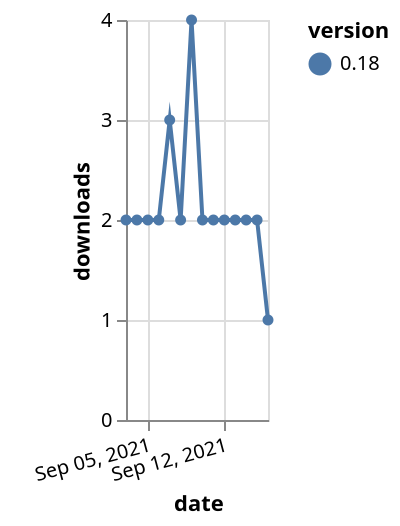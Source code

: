 {"$schema": "https://vega.github.io/schema/vega-lite/v5.json", "description": "A simple bar chart with embedded data.", "data": {"values": [{"date": "2021-09-03", "total": 2679, "delta": 2, "version": "0.18"}, {"date": "2021-09-04", "total": 2681, "delta": 2, "version": "0.18"}, {"date": "2021-09-05", "total": 2683, "delta": 2, "version": "0.18"}, {"date": "2021-09-06", "total": 2685, "delta": 2, "version": "0.18"}, {"date": "2021-09-07", "total": 2688, "delta": 3, "version": "0.18"}, {"date": "2021-09-08", "total": 2690, "delta": 2, "version": "0.18"}, {"date": "2021-09-09", "total": 2694, "delta": 4, "version": "0.18"}, {"date": "2021-09-10", "total": 2696, "delta": 2, "version": "0.18"}, {"date": "2021-09-11", "total": 2698, "delta": 2, "version": "0.18"}, {"date": "2021-09-12", "total": 2700, "delta": 2, "version": "0.18"}, {"date": "2021-09-13", "total": 2702, "delta": 2, "version": "0.18"}, {"date": "2021-09-14", "total": 2704, "delta": 2, "version": "0.18"}, {"date": "2021-09-15", "total": 2706, "delta": 2, "version": "0.18"}, {"date": "2021-09-16", "total": 2707, "delta": 1, "version": "0.18"}]}, "width": "container", "mark": {"type": "line", "point": {"filled": true}}, "encoding": {"x": {"field": "date", "type": "temporal", "timeUnit": "yearmonthdate", "title": "date", "axis": {"labelAngle": -15}}, "y": {"field": "delta", "type": "quantitative", "title": "downloads"}, "color": {"field": "version", "type": "nominal"}, "tooltip": {"field": "delta"}}}